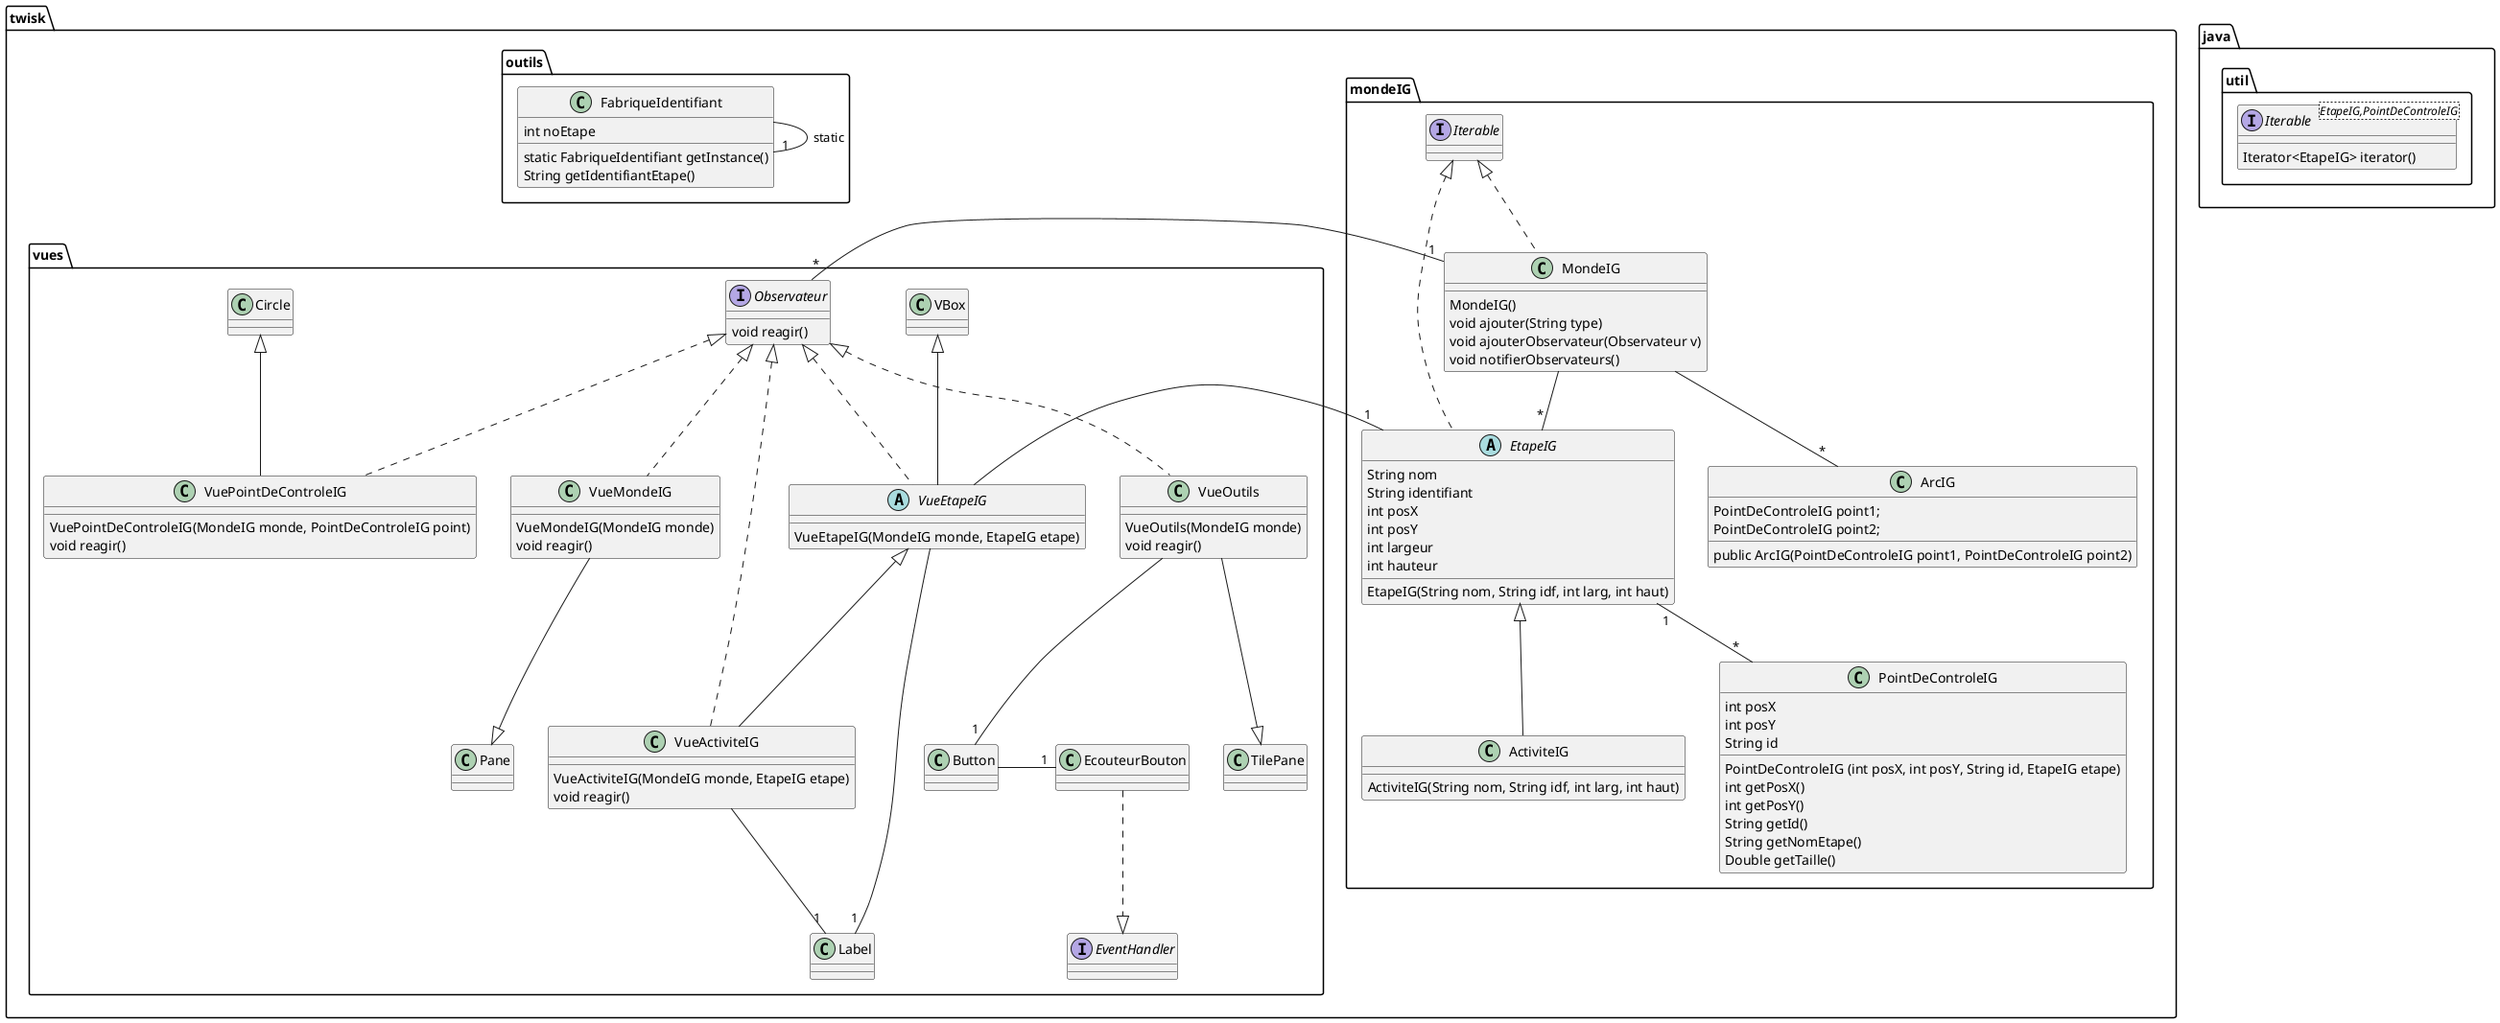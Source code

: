 @startuml
package twisk.mondeIG {
   class ActiviteIG
   class MondeIG
   class EtapeIG
}

package java.util {

interface Iterable<EtapeIG,PointDeControleIG> {
  Iterator<EtapeIG> iterator()
}
}
package twisk.outils {
class FabriqueIdentifiant {
int noEtape
static FabriqueIdentifiant getInstance()
String getIdentifiantEtape()
}

FabriqueIdentifiant -- "1" FabriqueIdentifiant : static
}


package twisk.vues {
interface Observateur {
void reagir()
}

abstract VueEtapeIG extends VBox implements Observateur{
VueEtapeIG(MondeIG monde, EtapeIG etape)
}

class VueActiviteIG extends VueEtapeIG implements Observateur {
VueActiviteIG(MondeIG monde, EtapeIG etape)
void reagir()

}

class VueMondeIG implements Observateur {
VueMondeIG(MondeIG monde)
void reagir()
}
class VueOutils implements Observateur {
VueOutils(MondeIG monde)
void reagir()
}
class Circle{}
class VuePointDeControleIG extends Circle implements Observateur {
VuePointDeControleIG(MondeIG monde, PointDeControleIG point)
void reagir()
}


VueEtapeIG --"1" Label
VueActiviteIG --"1" Label
VueMondeIG --|> Pane
VueOutils --|> TilePane
VueOutils -- "1" Button

Button - "1" EcouteurBouton : "       "

interface EventHandler

EcouteurBouton ..|> EventHandler
}

VueEtapeIG - "1" EtapeIG


package twisk.mondeIG {



class MondeIG implements Iterable{
MondeIG()
void ajouter(String type)
void ajouterObservateur(Observateur v)
void notifierObservateurs()
}

abstract class EtapeIG implements Iterable {
String nom
String identifiant
int posX
int posY
int largeur
int hauteur

EtapeIG(String nom, String idf, int larg, int haut)
}

class ActiviteIG {
ActiviteIG(String nom, String idf, int larg, int haut)
}
class PointDeControleIG {
int posX
int posY
String id
PointDeControleIG (int posX, int posY, String id, EtapeIG etape)
int getPosX()
int getPosY()
String getId()
String getNomEtape()
Double getTaille()
}

class ArcIG {
PointDeControleIG point1;
PointDeControleIG point2;
public ArcIG(PointDeControleIG point1, PointDeControleIG point2)
}

MondeIG "1"-right "*" Observateur

MondeIG --"*" EtapeIG
MondeIG --"*" ArcIG
EtapeIG <|-down- ActiviteIG
EtapeIG "1"--"*" PointDeControleIG



}
@enduml